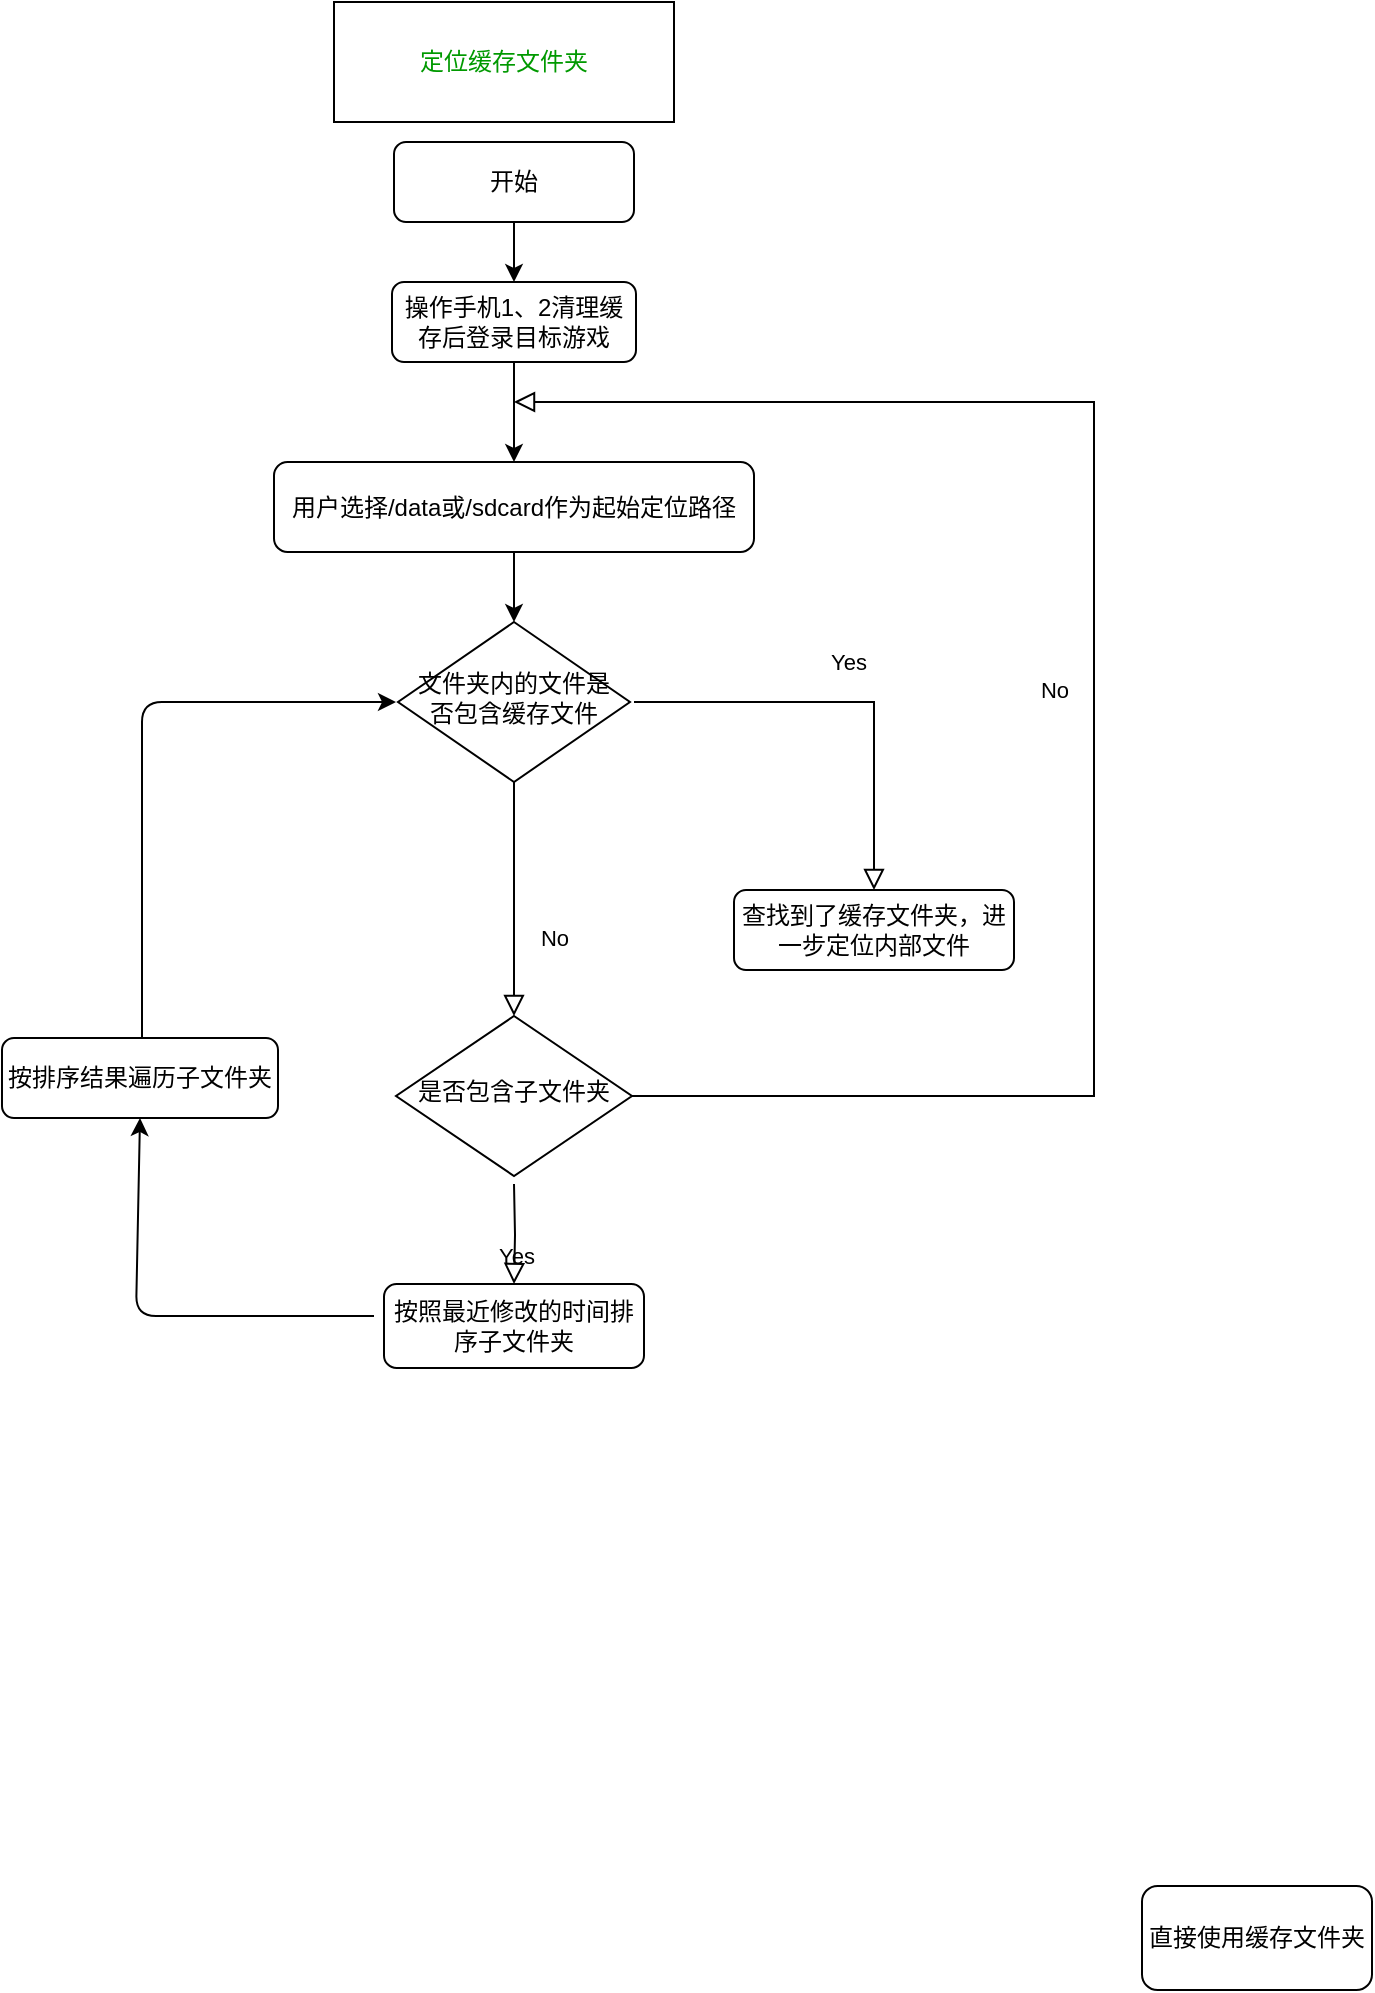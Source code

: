 <mxfile version="13.9.2" type="github">
  <diagram id="C5RBs43oDa-KdzZeNtuy" name="Page-1">
    <mxGraphModel dx="2129" dy="581" grid="1" gridSize="10" guides="1" tooltips="1" connect="1" arrows="1" fold="1" page="1" pageScale="1" pageWidth="827" pageHeight="1169" math="0" shadow="0">
      <root>
        <mxCell id="WIyWlLk6GJQsqaUBKTNV-0" />
        <mxCell id="WIyWlLk6GJQsqaUBKTNV-1" parent="WIyWlLk6GJQsqaUBKTNV-0" />
        <mxCell id="WIyWlLk6GJQsqaUBKTNV-3" value="开始" style="rounded=1;whiteSpace=wrap;html=1;fontSize=12;glass=0;strokeWidth=1;shadow=0;" parent="WIyWlLk6GJQsqaUBKTNV-1" vertex="1">
          <mxGeometry x="160" y="80" width="120" height="40" as="geometry" />
        </mxCell>
        <mxCell id="Gi-niLugF8dRM-M3lC_h-5" style="edgeStyle=orthogonalEdgeStyle;rounded=0;orthogonalLoop=1;jettySize=auto;html=1;" parent="WIyWlLk6GJQsqaUBKTNV-1" edge="1">
          <mxGeometry relative="1" as="geometry">
            <mxPoint x="219" y="130" as="targetPoint" />
            <mxPoint x="219" y="130" as="sourcePoint" />
          </mxGeometry>
        </mxCell>
        <mxCell id="Gi-niLugF8dRM-M3lC_h-10" value="" style="edgeStyle=orthogonalEdgeStyle;rounded=0;orthogonalLoop=1;jettySize=auto;html=1;" parent="WIyWlLk6GJQsqaUBKTNV-1" source="Gi-niLugF8dRM-M3lC_h-1" target="Gi-niLugF8dRM-M3lC_h-7" edge="1">
          <mxGeometry relative="1" as="geometry" />
        </mxCell>
        <mxCell id="Gi-niLugF8dRM-M3lC_h-1" value="操作手机1、2清理缓存后登录目标游戏" style="rounded=1;whiteSpace=wrap;html=1;fontSize=12;glass=0;strokeWidth=1;shadow=0;" parent="WIyWlLk6GJQsqaUBKTNV-1" vertex="1">
          <mxGeometry x="159" y="150" width="122" height="40" as="geometry" />
        </mxCell>
        <mxCell id="Gi-niLugF8dRM-M3lC_h-6" value="" style="endArrow=classic;html=1;exitX=0.5;exitY=1;exitDx=0;exitDy=0;entryX=0.5;entryY=0;entryDx=0;entryDy=0;" parent="WIyWlLk6GJQsqaUBKTNV-1" source="WIyWlLk6GJQsqaUBKTNV-3" target="Gi-niLugF8dRM-M3lC_h-1" edge="1">
          <mxGeometry width="50" height="50" relative="1" as="geometry">
            <mxPoint x="390" y="280" as="sourcePoint" />
            <mxPoint x="440" y="230" as="targetPoint" />
          </mxGeometry>
        </mxCell>
        <mxCell id="Gi-niLugF8dRM-M3lC_h-13" value="" style="edgeStyle=orthogonalEdgeStyle;rounded=0;orthogonalLoop=1;jettySize=auto;html=1;" parent="WIyWlLk6GJQsqaUBKTNV-1" source="Gi-niLugF8dRM-M3lC_h-7" target="Gi-niLugF8dRM-M3lC_h-11" edge="1">
          <mxGeometry relative="1" as="geometry" />
        </mxCell>
        <mxCell id="Gi-niLugF8dRM-M3lC_h-7" value="用户选择/data或/sdcard作为起始定位路径" style="rounded=1;whiteSpace=wrap;html=1;fontSize=12;glass=0;strokeWidth=1;shadow=0;" parent="WIyWlLk6GJQsqaUBKTNV-1" vertex="1">
          <mxGeometry x="100" y="240" width="240" height="45" as="geometry" />
        </mxCell>
        <mxCell id="Gi-niLugF8dRM-M3lC_h-11" value="文件夹内的文件是否包含缓存文件" style="rhombus;whiteSpace=wrap;html=1;shadow=0;fontFamily=Helvetica;fontSize=12;align=center;strokeWidth=1;spacing=6;spacingTop=-4;" parent="WIyWlLk6GJQsqaUBKTNV-1" vertex="1">
          <mxGeometry x="162" y="320" width="116" height="80" as="geometry" />
        </mxCell>
        <mxCell id="Gi-niLugF8dRM-M3lC_h-14" value="查找到了缓存文件夹，进一步定位内部文件" style="rounded=1;whiteSpace=wrap;html=1;fontSize=12;glass=0;strokeWidth=1;shadow=0;" parent="WIyWlLk6GJQsqaUBKTNV-1" vertex="1">
          <mxGeometry x="330" y="454" width="140" height="40" as="geometry" />
        </mxCell>
        <mxCell id="Gi-niLugF8dRM-M3lC_h-16" value="Yes" style="rounded=0;html=1;jettySize=auto;orthogonalLoop=1;fontSize=11;endArrow=block;endFill=0;endSize=8;strokeWidth=1;shadow=0;labelBackgroundColor=none;edgeStyle=orthogonalEdgeStyle;entryX=0.5;entryY=0;entryDx=0;entryDy=0;" parent="WIyWlLk6GJQsqaUBKTNV-1" target="Gi-niLugF8dRM-M3lC_h-14" edge="1">
          <mxGeometry y="20" relative="1" as="geometry">
            <mxPoint as="offset" />
            <mxPoint x="280" y="360" as="sourcePoint" />
            <mxPoint x="666" y="544" as="targetPoint" />
            <Array as="points">
              <mxPoint x="400" y="360" />
              <mxPoint x="400" y="454" />
            </Array>
          </mxGeometry>
        </mxCell>
        <mxCell id="Gi-niLugF8dRM-M3lC_h-19" value="No" style="rounded=0;html=1;jettySize=auto;orthogonalLoop=1;fontSize=11;endArrow=block;endFill=0;endSize=8;strokeWidth=1;shadow=0;labelBackgroundColor=none;edgeStyle=orthogonalEdgeStyle;exitX=0.5;exitY=1;exitDx=0;exitDy=0;" parent="WIyWlLk6GJQsqaUBKTNV-1" source="Gi-niLugF8dRM-M3lC_h-11" edge="1">
          <mxGeometry x="0.333" y="20" relative="1" as="geometry">
            <mxPoint as="offset" />
            <mxPoint x="220" y="467" as="sourcePoint" />
            <mxPoint x="220" y="517" as="targetPoint" />
          </mxGeometry>
        </mxCell>
        <mxCell id="Gi-niLugF8dRM-M3lC_h-17" value="按照最近修改的时间排序子文件夹" style="rounded=1;whiteSpace=wrap;html=1;fontSize=12;glass=0;strokeWidth=1;shadow=0;" parent="WIyWlLk6GJQsqaUBKTNV-1" vertex="1">
          <mxGeometry x="155" y="651" width="130" height="42" as="geometry" />
        </mxCell>
        <mxCell id="Gi-niLugF8dRM-M3lC_h-24" value="是否包含子文件夹" style="rhombus;whiteSpace=wrap;html=1;shadow=0;fontFamily=Helvetica;fontSize=12;align=center;strokeWidth=1;spacing=6;spacingTop=-4;" parent="WIyWlLk6GJQsqaUBKTNV-1" vertex="1">
          <mxGeometry x="161" y="517" width="118" height="80" as="geometry" />
        </mxCell>
        <mxCell id="Gi-niLugF8dRM-M3lC_h-35" value="" style="endArrow=classic;html=1;entryX=0;entryY=0.5;entryDx=0;entryDy=0;" parent="WIyWlLk6GJQsqaUBKTNV-1" edge="1">
          <mxGeometry width="50" height="50" relative="1" as="geometry">
            <mxPoint x="34" y="530" as="sourcePoint" />
            <mxPoint x="161" y="360" as="targetPoint" />
            <Array as="points">
              <mxPoint x="34" y="360" />
            </Array>
          </mxGeometry>
        </mxCell>
        <mxCell id="Gi-niLugF8dRM-M3lC_h-39" value="Yes" style="edgeStyle=orthogonalEdgeStyle;rounded=0;html=1;jettySize=auto;orthogonalLoop=1;fontSize=11;endArrow=block;endFill=0;endSize=8;strokeWidth=1;shadow=0;labelBackgroundColor=none;" parent="WIyWlLk6GJQsqaUBKTNV-1" target="Gi-niLugF8dRM-M3lC_h-17" edge="1">
          <mxGeometry y="10" relative="1" as="geometry">
            <mxPoint as="offset" />
            <mxPoint x="220" y="601" as="sourcePoint" />
            <mxPoint x="757" y="655" as="targetPoint" />
          </mxGeometry>
        </mxCell>
        <mxCell id="Gi-niLugF8dRM-M3lC_h-40" value="按排序结果遍历子文件夹" style="rounded=1;whiteSpace=wrap;html=1;fontSize=12;glass=0;strokeWidth=1;shadow=0;" parent="WIyWlLk6GJQsqaUBKTNV-1" vertex="1">
          <mxGeometry x="-36" y="528" width="138" height="40" as="geometry" />
        </mxCell>
        <mxCell id="Gi-niLugF8dRM-M3lC_h-42" value="" style="endArrow=classic;html=1;entryX=0.5;entryY=1;entryDx=0;entryDy=0;" parent="WIyWlLk6GJQsqaUBKTNV-1" target="Gi-niLugF8dRM-M3lC_h-40" edge="1">
          <mxGeometry width="50" height="50" relative="1" as="geometry">
            <mxPoint x="150" y="667" as="sourcePoint" />
            <mxPoint x="480" y="607" as="targetPoint" />
            <Array as="points">
              <mxPoint x="31" y="667" />
            </Array>
          </mxGeometry>
        </mxCell>
        <mxCell id="Gi-niLugF8dRM-M3lC_h-44" value="No" style="rounded=0;html=1;jettySize=auto;orthogonalLoop=1;fontSize=11;endArrow=block;endFill=0;endSize=8;strokeWidth=1;shadow=0;labelBackgroundColor=none;edgeStyle=orthogonalEdgeStyle;exitX=1;exitY=0.5;exitDx=0;exitDy=0;" parent="WIyWlLk6GJQsqaUBKTNV-1" source="Gi-niLugF8dRM-M3lC_h-24" edge="1">
          <mxGeometry y="20" relative="1" as="geometry">
            <mxPoint as="offset" />
            <mxPoint x="330" y="560" as="sourcePoint" />
            <mxPoint x="220" y="210" as="targetPoint" />
            <Array as="points">
              <mxPoint x="510" y="557" />
              <mxPoint x="510" y="210" />
            </Array>
          </mxGeometry>
        </mxCell>
        <mxCell id="Gi-niLugF8dRM-M3lC_h-45" value="&lt;font color=&quot;#009900&quot;&gt;定位缓存文件夹&lt;/font&gt;" style="rounded=0;whiteSpace=wrap;html=1;" parent="WIyWlLk6GJQsqaUBKTNV-1" vertex="1">
          <mxGeometry x="130" y="10" width="170" height="60" as="geometry" />
        </mxCell>
        <mxCell id="Gi-niLugF8dRM-M3lC_h-100" value="直接使用缓存文件夹" style="rounded=1;whiteSpace=wrap;html=1;fontSize=12;glass=0;strokeWidth=1;shadow=0;" parent="WIyWlLk6GJQsqaUBKTNV-1" vertex="1">
          <mxGeometry x="534" y="952" width="115" height="52" as="geometry" />
        </mxCell>
      </root>
    </mxGraphModel>
  </diagram>
</mxfile>
